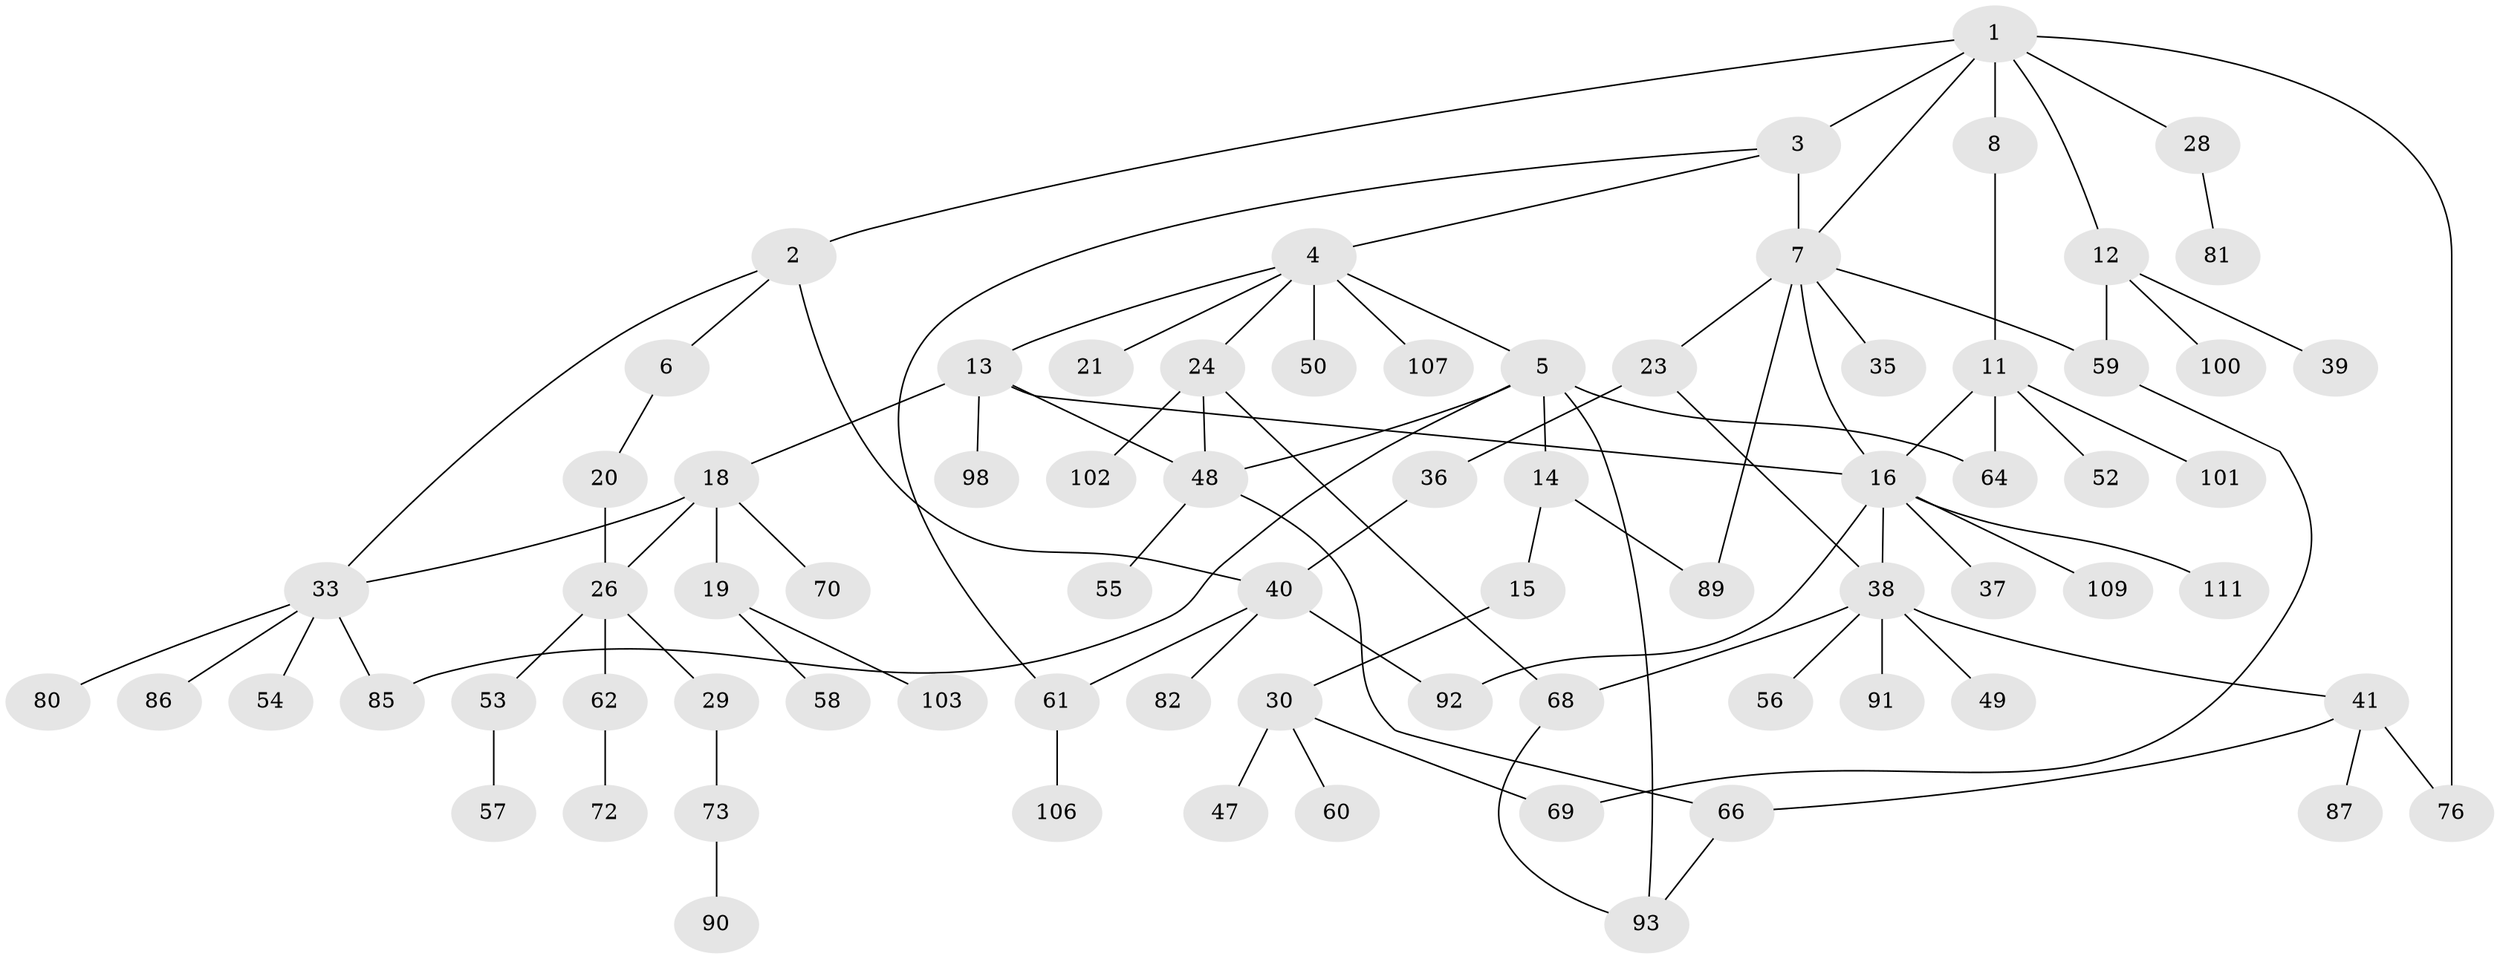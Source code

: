 // original degree distribution, {8: 0.009009009009009009, 4: 0.0990990990990991, 5: 0.07207207207207207, 6: 0.036036036036036036, 2: 0.27927927927927926, 3: 0.10810810810810811, 9: 0.009009009009009009, 1: 0.38738738738738737}
// Generated by graph-tools (version 1.1) at 2025/41/03/06/25 10:41:28]
// undirected, 75 vertices, 95 edges
graph export_dot {
graph [start="1"]
  node [color=gray90,style=filled];
  1 [super="+34"];
  2 [super="+9"];
  3 [super="+84"];
  4 [super="+10"];
  5 [super="+27"];
  6;
  7 [super="+31"];
  8 [super="+71"];
  11 [super="+22"];
  12 [super="+17"];
  13 [super="+32"];
  14 [super="+25"];
  15;
  16 [super="+110"];
  18 [super="+43"];
  19 [super="+79"];
  20 [super="+108"];
  21;
  23 [super="+99"];
  24 [super="+46"];
  26 [super="+44"];
  28;
  29 [super="+75"];
  30 [super="+65"];
  33 [super="+88"];
  35;
  36;
  37;
  38 [super="+42"];
  39;
  40 [super="+45"];
  41 [super="+63"];
  47 [super="+105"];
  48 [super="+51"];
  49;
  50;
  52;
  53;
  54;
  55 [super="+74"];
  56;
  57;
  58;
  59 [super="+78"];
  60;
  61 [super="+67"];
  62;
  64 [super="+104"];
  66 [super="+96"];
  68 [super="+77"];
  69;
  70;
  72 [super="+83"];
  73;
  76;
  80 [super="+97"];
  81 [super="+95"];
  82;
  85;
  86;
  87;
  89;
  90;
  91;
  92;
  93 [super="+94"];
  98;
  100;
  101;
  102;
  103;
  106;
  107;
  109;
  111;
  1 -- 2;
  1 -- 3;
  1 -- 7;
  1 -- 8;
  1 -- 12;
  1 -- 28;
  1 -- 76;
  2 -- 6;
  2 -- 33;
  2 -- 40;
  3 -- 4;
  3 -- 7 [weight=2];
  3 -- 61;
  4 -- 5;
  4 -- 21;
  4 -- 50;
  4 -- 24;
  4 -- 107;
  4 -- 13;
  5 -- 14;
  5 -- 48;
  5 -- 64;
  5 -- 85;
  5 -- 93;
  6 -- 20;
  7 -- 23;
  7 -- 16;
  7 -- 35;
  7 -- 89;
  7 -- 59;
  8 -- 11;
  11 -- 101;
  11 -- 16;
  11 -- 52;
  11 -- 64;
  12 -- 39;
  12 -- 100;
  12 -- 59 [weight=2];
  13 -- 16;
  13 -- 18;
  13 -- 98;
  13 -- 48;
  14 -- 15;
  14 -- 89;
  15 -- 30;
  16 -- 37;
  16 -- 38;
  16 -- 92;
  16 -- 109;
  16 -- 111;
  18 -- 19;
  18 -- 33;
  18 -- 26;
  18 -- 70;
  19 -- 58;
  19 -- 103;
  20 -- 26;
  23 -- 36;
  23 -- 38;
  24 -- 48;
  24 -- 68;
  24 -- 102;
  26 -- 29;
  26 -- 53;
  26 -- 62;
  28 -- 81;
  29 -- 73;
  30 -- 47;
  30 -- 60;
  30 -- 69;
  33 -- 54;
  33 -- 80;
  33 -- 86;
  33 -- 85;
  36 -- 40;
  38 -- 41;
  38 -- 49;
  38 -- 91;
  38 -- 56;
  38 -- 68;
  40 -- 82;
  40 -- 92;
  40 -- 61;
  41 -- 66;
  41 -- 87;
  41 -- 76;
  48 -- 66;
  48 -- 55;
  53 -- 57;
  59 -- 69;
  61 -- 106;
  62 -- 72;
  66 -- 93;
  68 -- 93;
  73 -- 90;
}
